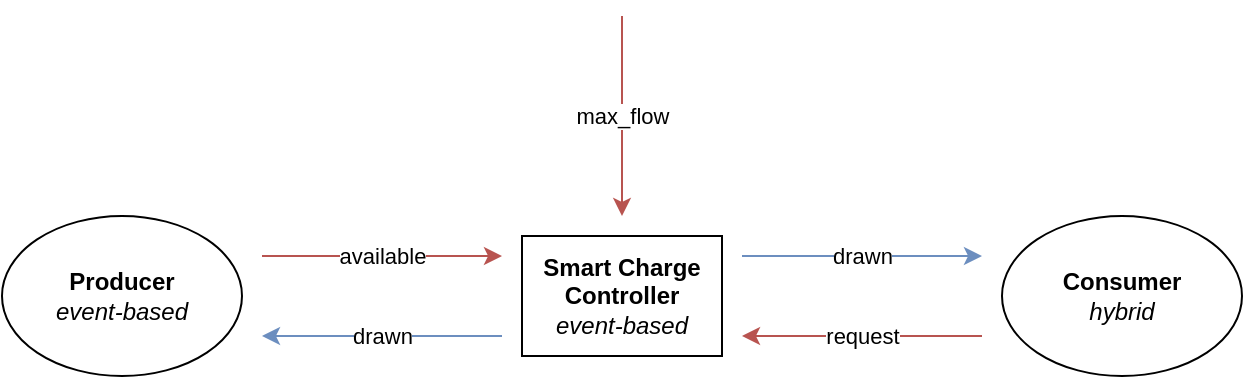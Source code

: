 <mxfile version="20.6.0" type="device"><diagram id="xdTxqs4C3mGiFWSJoLms" name="Page-1"><mxGraphModel dx="1128" dy="655" grid="1" gridSize="10" guides="1" tooltips="1" connect="1" arrows="1" fold="1" page="1" pageScale="1" pageWidth="3300" pageHeight="4681" math="0" shadow="0"><root><mxCell id="0"/><mxCell id="1" parent="0"/><mxCell id="T1KIcb4x2zr5n_jbKh5v-2" value="&lt;b&gt;Producer&lt;/b&gt;&lt;br&gt;&lt;i&gt;event-based&lt;/i&gt;" style="ellipse;whiteSpace=wrap;html=1;" parent="1" vertex="1"><mxGeometry x="190" y="320" width="120" height="80" as="geometry"/></mxCell><mxCell id="T1KIcb4x2zr5n_jbKh5v-3" value="&lt;b&gt;Smart Charge Controller&lt;/b&gt;&lt;br&gt;&lt;i&gt;event-based&lt;/i&gt;" style="rounded=0;whiteSpace=wrap;html=1;" parent="1" vertex="1"><mxGeometry x="450" y="330" width="100" height="60" as="geometry"/></mxCell><mxCell id="T1KIcb4x2zr5n_jbKh5v-4" value="&lt;b&gt;Consumer&lt;/b&gt;&lt;br&gt;&lt;i&gt;hybrid&lt;/i&gt;" style="ellipse;whiteSpace=wrap;html=1;" parent="1" vertex="1"><mxGeometry x="690" y="320" width="120" height="80" as="geometry"/></mxCell><mxCell id="T1KIcb4x2zr5n_jbKh5v-5" value="max_flow" style="endArrow=classic;html=1;rounded=0;fillColor=#f8cecc;strokeColor=#b85450;" parent="1" edge="1"><mxGeometry relative="1" as="geometry"><mxPoint x="500" y="220" as="sourcePoint"/><mxPoint x="500" y="320" as="targetPoint"/><mxPoint as="offset"/></mxGeometry></mxCell><mxCell id="T1KIcb4x2zr5n_jbKh5v-10" value="available" style="endArrow=classic;rounded=0;spacingLeft=0;html=1;verticalAlign=middle;horizontal=1;fillColor=#f8cecc;strokeColor=#b85450;" parent="1" edge="1"><mxGeometry relative="1" as="geometry"><mxPoint x="320" y="340" as="sourcePoint"/><mxPoint x="440" y="340" as="targetPoint"/><Array as="points"/><mxPoint as="offset"/></mxGeometry></mxCell><mxCell id="T1KIcb4x2zr5n_jbKh5v-12" value="" style="endArrow=classic;html=1;rounded=0;fillColor=#dae8fc;strokeColor=#6c8ebf;" parent="1" edge="1"><mxGeometry relative="1" as="geometry"><mxPoint x="560" y="340" as="sourcePoint"/><mxPoint x="680" y="340" as="targetPoint"/></mxGeometry></mxCell><mxCell id="T1KIcb4x2zr5n_jbKh5v-13" value="drawn" style="edgeLabel;resizable=0;html=1;align=center;verticalAlign=middle;" parent="T1KIcb4x2zr5n_jbKh5v-12" connectable="0" vertex="1"><mxGeometry relative="1" as="geometry"/></mxCell><mxCell id="T1KIcb4x2zr5n_jbKh5v-15" value="" style="endArrow=classic;html=1;rounded=0;fillColor=#f8cecc;strokeColor=#b85450;" parent="1" edge="1"><mxGeometry relative="1" as="geometry"><mxPoint x="680" y="380" as="sourcePoint"/><mxPoint x="560" y="380" as="targetPoint"/></mxGeometry></mxCell><mxCell id="T1KIcb4x2zr5n_jbKh5v-16" value="request" style="edgeLabel;resizable=0;html=1;align=center;verticalAlign=middle;" parent="T1KIcb4x2zr5n_jbKh5v-15" connectable="0" vertex="1"><mxGeometry relative="1" as="geometry"/></mxCell><mxCell id="T1KIcb4x2zr5n_jbKh5v-17" value="" style="endArrow=classic;html=1;rounded=0;fillColor=#dae8fc;strokeColor=#6c8ebf;" parent="1" edge="1"><mxGeometry relative="1" as="geometry"><mxPoint x="440" y="380" as="sourcePoint"/><mxPoint x="320" y="380" as="targetPoint"/></mxGeometry></mxCell><mxCell id="T1KIcb4x2zr5n_jbKh5v-18" value="drawn" style="edgeLabel;resizable=0;html=1;align=center;verticalAlign=middle;" parent="T1KIcb4x2zr5n_jbKh5v-17" connectable="0" vertex="1"><mxGeometry relative="1" as="geometry"/></mxCell></root></mxGraphModel></diagram></mxfile>